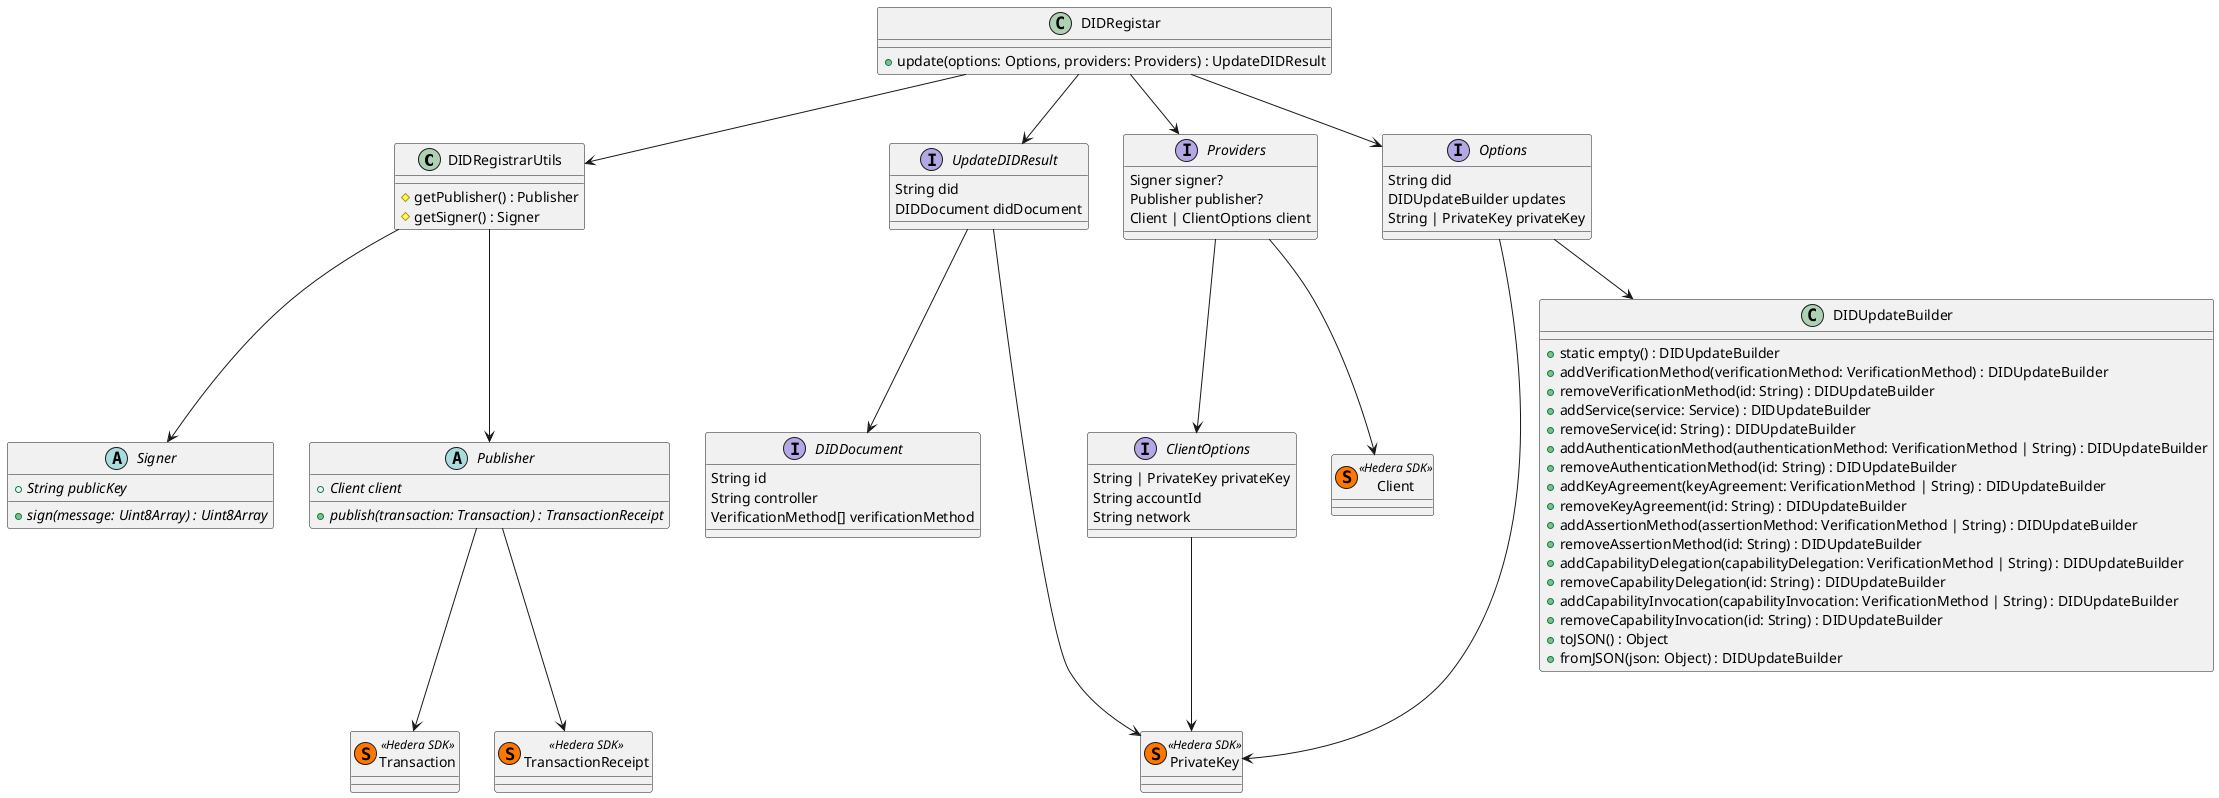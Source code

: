 @startuml update-did-dependencies
DIDRegistrarUtils --> Signer
DIDRegistrarUtils --> Publisher
DIDRegistar --> DIDRegistrarUtils
UpdateDIDResult --> DIDDocument
DIDRegistar --> Providers
DIDRegistar --> Options
Providers --> ClientOptions
DIDRegistar --> UpdateDIDResult
ClientOptions --> PrivateKey
UpdateDIDResult --> PrivateKey
Options --> PrivateKey
Publisher --> Transaction
Publisher --> TransactionReceipt
Providers --> Client
Options --> DIDUpdateBuilder


class DIDRegistar {
   + update(options: Options, providers: Providers) : UpdateDIDResult
}

class DIDRegistrarUtils {
   # getPublisher() : Publisher
   # getSigner() : Signer
}

interface UpdateDIDResult {
   String did
   DIDDocument didDocument
}

interface Providers {
   Signer signer?
   Publisher publisher?
   Client | ClientOptions client
}

interface ClientOptions {
   String | PrivateKey privateKey
   String accountId
   String network
}

interface Options {
   String did
   DIDUpdateBuilder updates
   String | PrivateKey privateKey
}

class DIDUpdateBuilder {
   + static empty() : DIDUpdateBuilder
   + addVerificationMethod(verificationMethod: VerificationMethod) : DIDUpdateBuilder
   + removeVerificationMethod(id: String) : DIDUpdateBuilder
   + addService(service: Service) : DIDUpdateBuilder
   + removeService(id: String) : DIDUpdateBuilder
   + addAuthenticationMethod(authenticationMethod: VerificationMethod | String) : DIDUpdateBuilder
   + removeAuthenticationMethod(id: String) : DIDUpdateBuilder
   + addKeyAgreement(keyAgreement: VerificationMethod | String) : DIDUpdateBuilder
   + removeKeyAgreement(id: String) : DIDUpdateBuilder
   + addAssertionMethod(assertionMethod: VerificationMethod | String) : DIDUpdateBuilder
   + removeAssertionMethod(id: String) : DIDUpdateBuilder
   + addCapabilityDelegation(capabilityDelegation: VerificationMethod | String) : DIDUpdateBuilder
   + removeCapabilityDelegation(id: String) : DIDUpdateBuilder
   + addCapabilityInvocation(capabilityInvocation: VerificationMethod | String) : DIDUpdateBuilder
   + removeCapabilityInvocation(id: String) : DIDUpdateBuilder
   + toJSON() : Object
   + fromJSON(json: Object) : DIDUpdateBuilder
}


abstract class Signer {
   {abstract} + String publicKey
   {abstract} + sign(message: Uint8Array) : Uint8Array
}

abstract class Publisher {
   {abstract} + Client client
   {abstract} + publish(transaction: Transaction) : TransactionReceipt
}

interface DIDDocument {
   String id
   String controller
   VerificationMethod[] verificationMethod
}

class PrivateKey << (S,#FF7700) Hedera SDK >>
class Transaction << (S,#FF7700) Hedera SDK >>
class TransactionReceipt << (S,#FF7700) Hedera SDK >>
class Client << (S,#FF7700) Hedera SDK >>
@enduml
